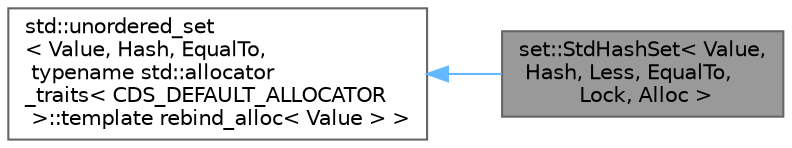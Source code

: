 digraph "set::StdHashSet&lt; Value, Hash, Less, EqualTo, Lock, Alloc &gt;"
{
 // LATEX_PDF_SIZE
  bgcolor="transparent";
  edge [fontname=Helvetica,fontsize=10,labelfontname=Helvetica,labelfontsize=10];
  node [fontname=Helvetica,fontsize=10,shape=box,height=0.2,width=0.4];
  rankdir="LR";
  Node1 [id="Node000001",label="set::StdHashSet\< Value,\l Hash, Less, EqualTo,\l Lock, Alloc \>",height=0.2,width=0.4,color="gray40", fillcolor="grey60", style="filled", fontcolor="black",tooltip=" "];
  Node2 -> Node1 [id="edge1_Node000001_Node000002",dir="back",color="steelblue1",style="solid",tooltip=" "];
  Node2 [id="Node000002",label="std::unordered_set\l\< Value, Hash, EqualTo,\l typename std::allocator\l_traits\< CDS_DEFAULT_ALLOCATOR\l \>::template rebind_alloc\< Value \> \>",height=0.2,width=0.4,color="gray40", fillcolor="white", style="filled",tooltip=" "];
}
